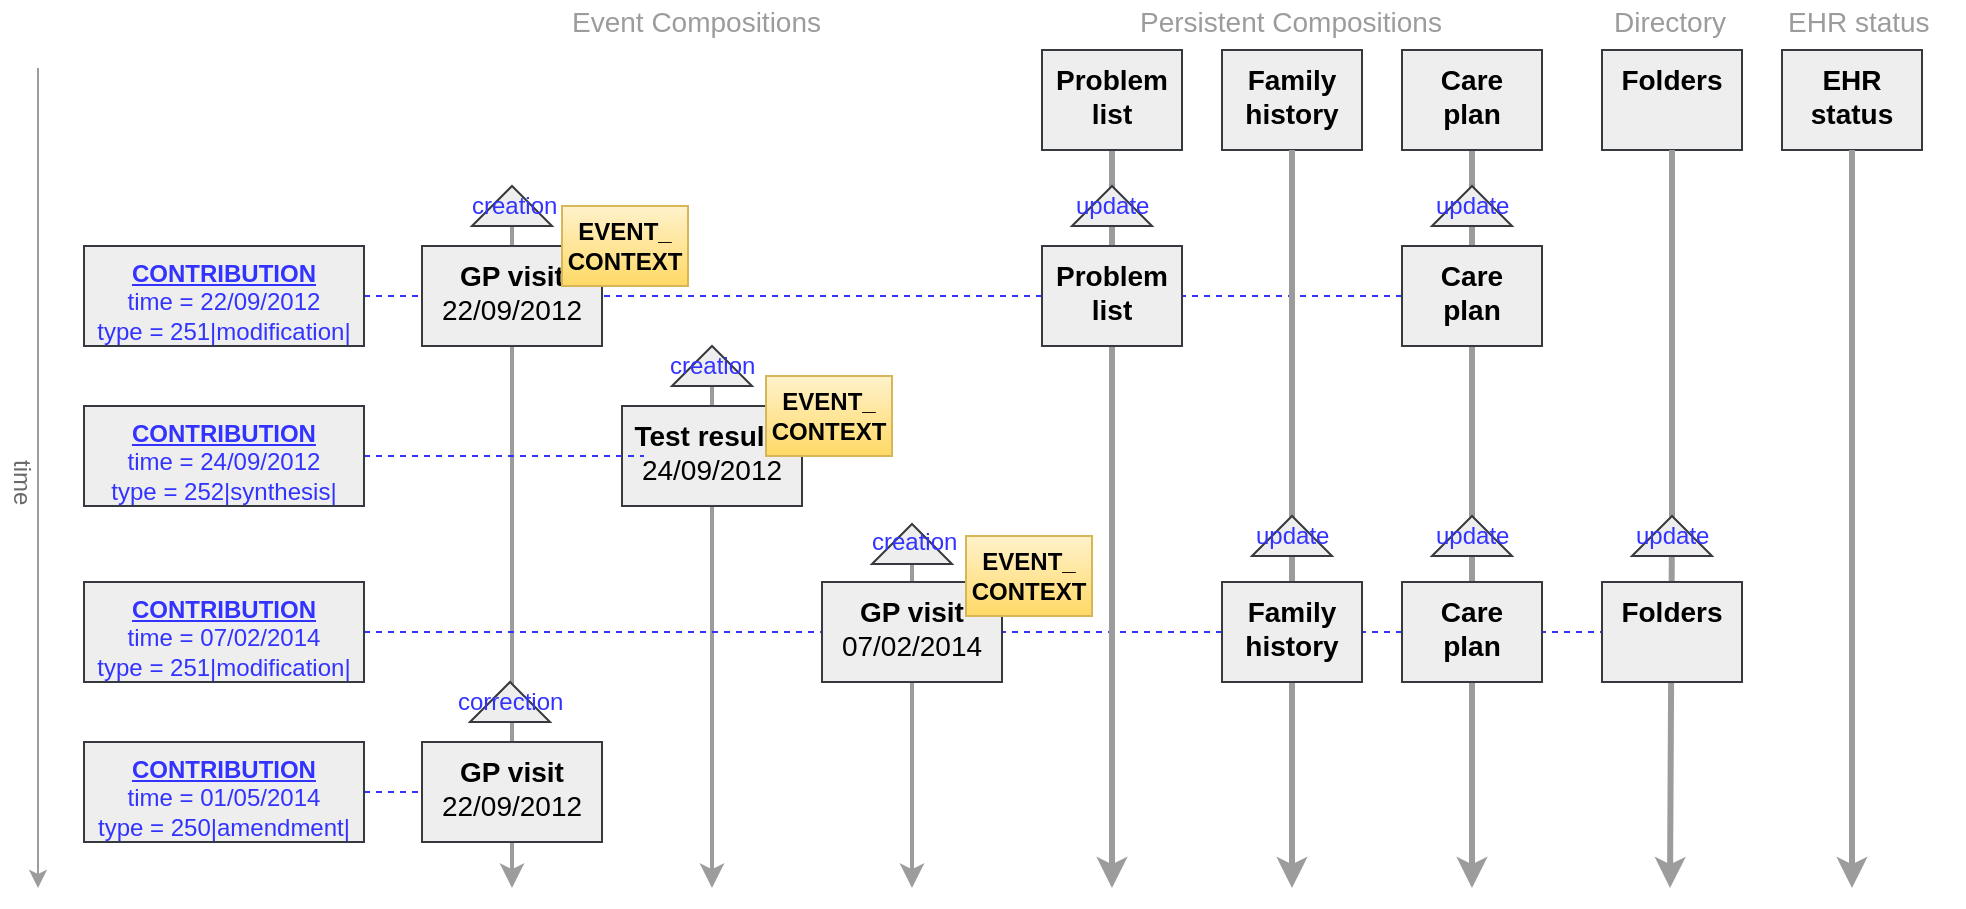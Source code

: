 <mxfile version="12.1.3" type="device" pages="1"><diagram id="a1SSlkNMJl8RM_zxjSbG" name="Page-1"><mxGraphModel dx="1030" dy="705" grid="1" gridSize="10" guides="1" tooltips="1" connect="1" arrows="1" fold="1" page="1" pageScale="1" pageWidth="1169" pageHeight="827" math="0" shadow="0"><root><mxCell id="0"/><mxCell id="1" parent="0"/><mxCell id="bppKK_2gmQRHNSb_QHNx-22" style="edgeStyle=orthogonalEdgeStyle;rounded=0;orthogonalLoop=1;jettySize=auto;html=1;exitX=0;exitY=0.5;exitDx=0;exitDy=0;strokeWidth=2;strokeColor=#9C9C9C;" parent="1" source="bppKK_2gmQRHNSb_QHNx-69" edge="1"><mxGeometry relative="1" as="geometry"><mxPoint x="467" y="450" as="targetPoint"/><mxPoint x="466.5" y="347" as="sourcePoint"/></mxGeometry></mxCell><mxCell id="bppKK_2gmQRHNSb_QHNx-23" style="edgeStyle=orthogonalEdgeStyle;rounded=0;orthogonalLoop=1;jettySize=auto;html=1;exitX=0;exitY=0.5;exitDx=0;exitDy=0;strokeWidth=2;strokeColor=#9C9C9C;" parent="1" source="bppKK_2gmQRHNSb_QHNx-67" edge="1"><mxGeometry relative="1" as="geometry"><mxPoint x="367" y="450" as="targetPoint"/><mxPoint x="367" y="267" as="sourcePoint"/></mxGeometry></mxCell><mxCell id="bppKK_2gmQRHNSb_QHNx-24" style="edgeStyle=orthogonalEdgeStyle;rounded=0;orthogonalLoop=1;jettySize=auto;html=1;strokeWidth=2;strokeColor=#9C9C9C;exitX=0;exitY=0.5;exitDx=0;exitDy=0;" parent="1" source="bppKK_2gmQRHNSb_QHNx-61" edge="1"><mxGeometry relative="1" as="geometry"><mxPoint x="267" y="450" as="targetPoint"/><mxPoint x="210" y="90" as="sourcePoint"/></mxGeometry></mxCell><mxCell id="bppKK_2gmQRHNSb_QHNx-34" style="edgeStyle=orthogonalEdgeStyle;rounded=0;orthogonalLoop=1;jettySize=auto;html=1;exitX=1;exitY=0.5;exitDx=0;exitDy=0;dashed=1;endArrow=none;endFill=0;strokeColor=#3333FF;strokeWidth=1;fontSize=12;" parent="1" source="bppKK_2gmQRHNSb_QHNx-32" edge="1"><mxGeometry relative="1" as="geometry"><mxPoint x="222" y="402" as="targetPoint"/></mxGeometry></mxCell><mxCell id="bppKK_2gmQRHNSb_QHNx-31" style="edgeStyle=orthogonalEdgeStyle;rounded=0;orthogonalLoop=1;jettySize=auto;html=1;exitX=1;exitY=0.5;exitDx=0;exitDy=0;entryX=0;entryY=0.5;entryDx=0;entryDy=0;dashed=1;endArrow=none;endFill=0;strokeColor=#3333FF;strokeWidth=1;fontSize=12;" parent="1" source="bppKK_2gmQRHNSb_QHNx-30" target="bppKK_2gmQRHNSb_QHNx-14" edge="1"><mxGeometry relative="1" as="geometry"><Array as="points"><mxPoint x="443" y="322"/><mxPoint x="443" y="322"/></Array></mxGeometry></mxCell><mxCell id="bppKK_2gmQRHNSb_QHNx-26" style="edgeStyle=orthogonalEdgeStyle;rounded=0;orthogonalLoop=1;jettySize=auto;html=1;exitX=1;exitY=0.5;exitDx=0;exitDy=0;entryX=0;entryY=0.5;entryDx=0;entryDy=0;strokeColor=#3333FF;strokeWidth=1;endArrow=none;endFill=0;dashed=1;" parent="1" source="bppKK_2gmQRHNSb_QHNx-25" target="bppKK_2gmQRHNSb_QHNx-11" edge="1"><mxGeometry relative="1" as="geometry"/></mxCell><mxCell id="bppKK_2gmQRHNSb_QHNx-19" style="edgeStyle=orthogonalEdgeStyle;rounded=0;orthogonalLoop=1;jettySize=auto;html=1;strokeWidth=3;strokeColor=#9C9C9C;exitX=0.5;exitY=1;exitDx=0;exitDy=0;" parent="1" source="bppKK_2gmQRHNSb_QHNx-4" edge="1"><mxGeometry relative="1" as="geometry"><mxPoint x="747" y="450" as="targetPoint"/><mxPoint x="746.5" y="108.5" as="sourcePoint"/></mxGeometry></mxCell><mxCell id="bppKK_2gmQRHNSb_QHNx-16" style="edgeStyle=orthogonalEdgeStyle;rounded=0;orthogonalLoop=1;jettySize=auto;html=1;exitX=0.5;exitY=1;exitDx=0;exitDy=0;strokeWidth=3;strokeColor=#9C9C9C;" parent="1" source="bppKK_2gmQRHNSb_QHNx-1" edge="1"><mxGeometry relative="1" as="geometry"><mxPoint x="567" y="450" as="targetPoint"/></mxGeometry></mxCell><mxCell id="bppKK_2gmQRHNSb_QHNx-1" value="&lt;font&gt;Problem list&lt;/font&gt;" style="rounded=0;whiteSpace=wrap;html=1;fontSize=14;fillColor=#eeeeee;strokeColor=#36393d;verticalAlign=top;fontStyle=1;" parent="1" vertex="1"><mxGeometry x="532" y="31" width="70" height="50" as="geometry"/></mxCell><mxCell id="bppKK_2gmQRHNSb_QHNx-2" value="&lt;font&gt;&lt;b&gt;GP visit&lt;/b&gt;&lt;br&gt;22/09/2012&lt;/font&gt;" style="rounded=0;whiteSpace=wrap;html=1;fontSize=14;fillColor=#eeeeee;strokeColor=#36393d;verticalAlign=top;" parent="1" vertex="1"><mxGeometry x="222" y="129" width="90" height="50" as="geometry"/></mxCell><mxCell id="bppKK_2gmQRHNSb_QHNx-3" value="&lt;font&gt;Family history&lt;/font&gt;" style="rounded=0;whiteSpace=wrap;html=1;fontSize=14;fillColor=#eeeeee;strokeColor=#36393d;verticalAlign=top;fontStyle=1;" parent="1" vertex="1"><mxGeometry x="622" y="31" width="70" height="50" as="geometry"/></mxCell><mxCell id="bppKK_2gmQRHNSb_QHNx-4" value="&lt;font&gt;Care&lt;br&gt;plan&lt;/font&gt;" style="rounded=0;whiteSpace=wrap;html=1;fontSize=14;fillColor=#eeeeee;strokeColor=#36393d;verticalAlign=top;fontStyle=1;" parent="1" vertex="1"><mxGeometry x="712" y="31" width="70" height="50" as="geometry"/></mxCell><mxCell id="bppKK_2gmQRHNSb_QHNx-5" value="&lt;font&gt;Folders&lt;/font&gt;" style="rounded=0;whiteSpace=wrap;html=1;fontSize=14;fillColor=#eeeeee;strokeColor=#36393d;verticalAlign=top;fontStyle=1;" parent="1" vertex="1"><mxGeometry x="812" y="31" width="70" height="50" as="geometry"/></mxCell><mxCell id="bppKK_2gmQRHNSb_QHNx-6" value="&lt;font&gt;EHR status&lt;/font&gt;" style="rounded=0;whiteSpace=wrap;html=1;fontSize=14;fillColor=#eeeeee;strokeColor=#36393d;verticalAlign=top;fontStyle=1;" parent="1" vertex="1"><mxGeometry x="902" y="31" width="70" height="50" as="geometry"/></mxCell><mxCell id="bppKK_2gmQRHNSb_QHNx-7" value="&lt;font&gt;&lt;b&gt;Test results&lt;/b&gt;&lt;br&gt;24/09/2012&lt;/font&gt;" style="rounded=0;whiteSpace=wrap;html=1;fontSize=14;fillColor=#eeeeee;strokeColor=#36393d;verticalAlign=top;" parent="1" vertex="1"><mxGeometry x="322" y="209" width="90" height="50" as="geometry"/></mxCell><mxCell id="bppKK_2gmQRHNSb_QHNx-9" value="&lt;font&gt;&lt;b&gt;GP visit&lt;/b&gt;&lt;br&gt;07/02/2014&lt;/font&gt;" style="rounded=0;whiteSpace=wrap;html=1;fontSize=14;fillColor=#eeeeee;strokeColor=#36393d;verticalAlign=top;" parent="1" vertex="1"><mxGeometry x="422" y="297" width="90" height="50" as="geometry"/></mxCell><mxCell id="bppKK_2gmQRHNSb_QHNx-10" value="&lt;font&gt;Problem list&lt;/font&gt;" style="rounded=0;whiteSpace=wrap;html=1;fontSize=14;fillColor=#eeeeee;strokeColor=#36393d;verticalAlign=top;fontStyle=1;" parent="1" vertex="1"><mxGeometry x="532" y="129" width="70" height="50" as="geometry"/></mxCell><mxCell id="bppKK_2gmQRHNSb_QHNx-11" value="&lt;font&gt;Care&lt;br&gt;plan&lt;/font&gt;" style="rounded=0;whiteSpace=wrap;html=1;fontSize=14;fillColor=#eeeeee;strokeColor=#36393d;verticalAlign=top;fontStyle=1;" parent="1" vertex="1"><mxGeometry x="712" y="129" width="70" height="50" as="geometry"/></mxCell><mxCell id="bppKK_2gmQRHNSb_QHNx-13" value="&lt;font&gt;Care&lt;br&gt;plan&lt;/font&gt;" style="rounded=0;whiteSpace=wrap;html=1;fontSize=14;fillColor=#eeeeee;strokeColor=#36393d;verticalAlign=top;fontStyle=1;" parent="1" vertex="1"><mxGeometry x="712" y="297" width="70" height="50" as="geometry"/></mxCell><mxCell id="bppKK_2gmQRHNSb_QHNx-18" style="edgeStyle=orthogonalEdgeStyle;rounded=0;orthogonalLoop=1;jettySize=auto;html=1;strokeWidth=3;strokeColor=#9C9C9C;exitX=0.5;exitY=1;exitDx=0;exitDy=0;" parent="1" source="bppKK_2gmQRHNSb_QHNx-3" edge="1"><mxGeometry relative="1" as="geometry"><mxPoint x="657" y="450" as="targetPoint"/><mxPoint x="652" y="109" as="sourcePoint"/></mxGeometry></mxCell><mxCell id="bppKK_2gmQRHNSb_QHNx-12" value="&lt;font&gt;Family history&lt;/font&gt;" style="rounded=0;whiteSpace=wrap;html=1;fontSize=14;fillColor=#eeeeee;strokeColor=#36393d;verticalAlign=top;fontStyle=1;" parent="1" vertex="1"><mxGeometry x="622" y="297" width="70" height="50" as="geometry"/></mxCell><mxCell id="bppKK_2gmQRHNSb_QHNx-20" style="edgeStyle=orthogonalEdgeStyle;rounded=0;orthogonalLoop=1;jettySize=auto;html=1;strokeWidth=3;strokeColor=#9C9C9C;exitX=0.5;exitY=1;exitDx=0;exitDy=0;" parent="1" source="bppKK_2gmQRHNSb_QHNx-5" edge="1"><mxGeometry relative="1" as="geometry"><mxPoint x="846" y="450" as="targetPoint"/><mxPoint x="846" y="108" as="sourcePoint"/></mxGeometry></mxCell><mxCell id="bppKK_2gmQRHNSb_QHNx-14" value="&lt;font&gt;Folders&lt;/font&gt;" style="rounded=0;whiteSpace=wrap;html=1;fontSize=14;fillColor=#eeeeee;strokeColor=#36393d;verticalAlign=top;fontStyle=1;" parent="1" vertex="1"><mxGeometry x="812" y="297" width="70" height="50" as="geometry"/></mxCell><mxCell id="bppKK_2gmQRHNSb_QHNx-21" style="edgeStyle=orthogonalEdgeStyle;rounded=0;orthogonalLoop=1;jettySize=auto;html=1;strokeWidth=3;strokeColor=#9C9C9C;exitX=0.5;exitY=1;exitDx=0;exitDy=0;" parent="1" source="bppKK_2gmQRHNSb_QHNx-6" edge="1"><mxGeometry relative="1" as="geometry"><mxPoint x="937" y="450" as="targetPoint"/><mxPoint x="857" y="118" as="sourcePoint"/></mxGeometry></mxCell><mxCell id="bppKK_2gmQRHNSb_QHNx-15" value="&lt;font&gt;&lt;b&gt;GP visit&lt;/b&gt;&lt;br&gt;22/09/2012&lt;/font&gt;" style="rounded=0;whiteSpace=wrap;html=1;fontSize=14;fillColor=#eeeeee;strokeColor=#36393d;verticalAlign=top;" parent="1" vertex="1"><mxGeometry x="222" y="377" width="90" height="50" as="geometry"/></mxCell><mxCell id="bppKK_2gmQRHNSb_QHNx-25" value="&lt;font color=&quot;#3333ff&quot; style=&quot;font-size: 12px&quot;&gt;&lt;b style=&quot;font-size: 12px&quot;&gt;&lt;u style=&quot;font-size: 12px&quot;&gt;CONTRIBUTION&lt;/u&gt;&lt;br style=&quot;font-size: 12px&quot;&gt;&lt;/b&gt;time = 22/09/2012&lt;br style=&quot;font-size: 12px&quot;&gt;type = 251|modification|&lt;br style=&quot;font-size: 12px&quot;&gt;&lt;/font&gt;" style="rounded=0;whiteSpace=wrap;html=1;fontSize=12;fillColor=#eeeeee;strokeColor=#36393d;verticalAlign=top;" parent="1" vertex="1"><mxGeometry x="53" y="129" width="140" height="50" as="geometry"/></mxCell><mxCell id="bppKK_2gmQRHNSb_QHNx-29" style="edgeStyle=orthogonalEdgeStyle;rounded=0;orthogonalLoop=1;jettySize=auto;html=1;exitX=1;exitY=0.5;exitDx=0;exitDy=0;dashed=1;endArrow=none;endFill=0;strokeColor=#3333FF;strokeWidth=1;fontSize=12;" parent="1" source="bppKK_2gmQRHNSb_QHNx-28" edge="1"><mxGeometry relative="1" as="geometry"><mxPoint x="333" y="234" as="targetPoint"/></mxGeometry></mxCell><mxCell id="bppKK_2gmQRHNSb_QHNx-28" value="&lt;font color=&quot;#3333ff&quot;&gt;&lt;b style=&quot;font-size: 12px&quot;&gt;&lt;u style=&quot;font-size: 12px&quot;&gt;CONTRIBUTION&lt;/u&gt;&lt;br style=&quot;font-size: 12px&quot;&gt;&lt;/b&gt;time = 24/09/2012&lt;br style=&quot;font-size: 12px&quot;&gt;type = 252|synthesis|&lt;br style=&quot;font-size: 12px&quot;&gt;&lt;/font&gt;" style="rounded=0;whiteSpace=wrap;html=1;fontSize=12;fillColor=#eeeeee;strokeColor=#36393d;verticalAlign=top;" parent="1" vertex="1"><mxGeometry x="53" y="209" width="140" height="50" as="geometry"/></mxCell><mxCell id="bppKK_2gmQRHNSb_QHNx-30" value="&lt;font color=&quot;#3333ff&quot;&gt;&lt;b style=&quot;font-size: 12px&quot;&gt;&lt;u style=&quot;font-size: 12px&quot;&gt;CONTRIBUTION&lt;/u&gt;&lt;br style=&quot;font-size: 12px&quot;&gt;&lt;/b&gt;time = 07/02/2014&lt;br style=&quot;font-size: 12px&quot;&gt;type = 251|modification|&lt;br style=&quot;font-size: 12px&quot;&gt;&lt;/font&gt;" style="rounded=0;whiteSpace=wrap;html=1;fontSize=12;fillColor=#eeeeee;strokeColor=#36393d;verticalAlign=top;" parent="1" vertex="1"><mxGeometry x="53" y="297" width="140" height="50" as="geometry"/></mxCell><mxCell id="bppKK_2gmQRHNSb_QHNx-32" value="&lt;font color=&quot;#3333ff&quot;&gt;&lt;b style=&quot;font-size: 12px&quot;&gt;&lt;u style=&quot;font-size: 12px&quot;&gt;CONTRIBUTION&lt;/u&gt;&lt;br style=&quot;font-size: 12px&quot;&gt;&lt;/b&gt;time = 01/05/2014&lt;br style=&quot;font-size: 12px&quot;&gt;type = 250|amendment|&lt;br style=&quot;font-size: 12px&quot;&gt;&lt;/font&gt;" style="rounded=0;whiteSpace=wrap;html=1;fontSize=12;fillColor=#eeeeee;strokeColor=#36393d;verticalAlign=top;" parent="1" vertex="1"><mxGeometry x="53" y="377" width="140" height="50" as="geometry"/></mxCell><mxCell id="bppKK_2gmQRHNSb_QHNx-36" style="edgeStyle=orthogonalEdgeStyle;rounded=0;orthogonalLoop=1;jettySize=auto;html=1;strokeWidth=1;strokeColor=#9C9C9C;" parent="1" edge="1"><mxGeometry relative="1" as="geometry"><mxPoint x="30" y="450" as="targetPoint"/><mxPoint x="30" y="40" as="sourcePoint"/></mxGeometry></mxCell><mxCell id="bppKK_2gmQRHNSb_QHNx-37" value="time" style="text;html=1;resizable=0;points=[];autosize=1;align=left;verticalAlign=top;spacingTop=-4;fontSize=12;rotation=90;fontColor=#696969;" parent="1" vertex="1"><mxGeometry x="2" y="244" width="40" height="20" as="geometry"/></mxCell><mxCell id="bppKK_2gmQRHNSb_QHNx-38" value="" style="triangle;whiteSpace=wrap;html=1;fontSize=12;rotation=-90;fillColor=#eeeeee;strokeColor=#36393d;" parent="1" vertex="1"><mxGeometry x="256" y="337" width="20" height="40" as="geometry"/></mxCell><mxCell id="bppKK_2gmQRHNSb_QHNx-39" value="correction" style="text;html=1;resizable=0;points=[];autosize=1;align=left;verticalAlign=top;spacingTop=-4;fontSize=12;fontColor=#3333FF;" parent="1" vertex="1"><mxGeometry x="238" y="347" width="70" height="20" as="geometry"/></mxCell><mxCell id="bppKK_2gmQRHNSb_QHNx-42" value="" style="triangle;whiteSpace=wrap;html=1;fontSize=12;rotation=-90;fillColor=#eeeeee;strokeColor=#36393d;" parent="1" vertex="1"><mxGeometry x="647" y="254" width="20" height="40" as="geometry"/></mxCell><mxCell id="bppKK_2gmQRHNSb_QHNx-43" value="update" style="text;html=1;resizable=0;points=[];autosize=1;align=left;verticalAlign=top;spacingTop=-4;fontSize=12;fontColor=#3333FF;" parent="1" vertex="1"><mxGeometry x="637" y="264" width="50" height="20" as="geometry"/></mxCell><mxCell id="bppKK_2gmQRHNSb_QHNx-45" value="" style="triangle;whiteSpace=wrap;html=1;fontSize=12;rotation=-90;fillColor=#eeeeee;strokeColor=#36393d;" parent="1" vertex="1"><mxGeometry x="737" y="254" width="20" height="40" as="geometry"/></mxCell><mxCell id="bppKK_2gmQRHNSb_QHNx-46" value="update" style="text;html=1;resizable=0;points=[];autosize=1;align=left;verticalAlign=top;spacingTop=-4;fontSize=12;fontColor=#3333FF;" parent="1" vertex="1"><mxGeometry x="727" y="264" width="50" height="20" as="geometry"/></mxCell><mxCell id="bppKK_2gmQRHNSb_QHNx-47" value="" style="triangle;whiteSpace=wrap;html=1;fontSize=12;rotation=-90;fillColor=#eeeeee;strokeColor=#36393d;" parent="1" vertex="1"><mxGeometry x="837" y="254" width="20" height="40" as="geometry"/></mxCell><mxCell id="bppKK_2gmQRHNSb_QHNx-48" value="update" style="text;html=1;resizable=0;points=[];autosize=1;align=left;verticalAlign=top;spacingTop=-4;fontSize=12;fontColor=#3333FF;" parent="1" vertex="1"><mxGeometry x="827" y="264" width="50" height="20" as="geometry"/></mxCell><mxCell id="bppKK_2gmQRHNSb_QHNx-53" value="" style="triangle;whiteSpace=wrap;html=1;fontSize=12;rotation=-90;fillColor=#eeeeee;strokeColor=#36393d;" parent="1" vertex="1"><mxGeometry x="557" y="89" width="20" height="40" as="geometry"/></mxCell><mxCell id="bppKK_2gmQRHNSb_QHNx-54" value="update" style="text;html=1;resizable=0;points=[];autosize=1;align=left;verticalAlign=top;spacingTop=-4;fontSize=12;fontColor=#3333FF;" parent="1" vertex="1"><mxGeometry x="547" y="99" width="50" height="20" as="geometry"/></mxCell><mxCell id="bppKK_2gmQRHNSb_QHNx-55" value="" style="triangle;whiteSpace=wrap;html=1;fontSize=12;rotation=-90;fillColor=#eeeeee;strokeColor=#36393d;" parent="1" vertex="1"><mxGeometry x="737" y="89" width="20" height="40" as="geometry"/></mxCell><mxCell id="bppKK_2gmQRHNSb_QHNx-56" value="update" style="text;html=1;resizable=0;points=[];autosize=1;align=left;verticalAlign=top;spacingTop=-4;fontSize=12;fontColor=#3333FF;" parent="1" vertex="1"><mxGeometry x="727" y="99" width="50" height="20" as="geometry"/></mxCell><mxCell id="bppKK_2gmQRHNSb_QHNx-57" value="Event Compositions" style="text;html=1;resizable=0;points=[];autosize=1;align=left;verticalAlign=top;spacingTop=-4;fontSize=14;fontColor=#9C9C9C;" parent="1" vertex="1"><mxGeometry x="295" y="6" width="120" height="20" as="geometry"/></mxCell><mxCell id="bppKK_2gmQRHNSb_QHNx-58" value="Persistent Compositions" style="text;html=1;resizable=0;points=[];autosize=1;align=left;verticalAlign=top;spacingTop=-4;fontSize=14;fontColor=#9C9C9C;" parent="1" vertex="1"><mxGeometry x="579" y="6" width="170" height="20" as="geometry"/></mxCell><mxCell id="bppKK_2gmQRHNSb_QHNx-59" value="Directory" style="text;html=1;resizable=0;points=[];autosize=1;align=left;verticalAlign=top;spacingTop=-4;fontSize=14;fontColor=#9C9C9C;" parent="1" vertex="1"><mxGeometry x="816" y="6" width="70" height="20" as="geometry"/></mxCell><mxCell id="bppKK_2gmQRHNSb_QHNx-60" value="EHR status" style="text;html=1;resizable=0;points=[];autosize=1;align=left;verticalAlign=top;spacingTop=-4;fontSize=14;fontColor=#9C9C9C;" parent="1" vertex="1"><mxGeometry x="903" y="6" width="90" height="20" as="geometry"/></mxCell><mxCell id="bppKK_2gmQRHNSb_QHNx-61" value="" style="triangle;whiteSpace=wrap;html=1;fontSize=12;rotation=-90;fillColor=#eeeeee;strokeColor=#36393d;" parent="1" vertex="1"><mxGeometry x="257" y="89" width="20" height="40" as="geometry"/></mxCell><mxCell id="bppKK_2gmQRHNSb_QHNx-62" value="creation" style="text;html=1;resizable=0;points=[];autosize=1;align=left;verticalAlign=top;spacingTop=-4;fontSize=12;fontColor=#3333FF;" parent="1" vertex="1"><mxGeometry x="245" y="99" width="60" height="20" as="geometry"/></mxCell><mxCell id="bppKK_2gmQRHNSb_QHNx-67" value="" style="triangle;whiteSpace=wrap;html=1;fontSize=12;rotation=-90;fillColor=#eeeeee;strokeColor=#36393d;" parent="1" vertex="1"><mxGeometry x="357" y="169" width="20" height="40" as="geometry"/></mxCell><mxCell id="bppKK_2gmQRHNSb_QHNx-68" value="creation" style="text;html=1;resizable=0;points=[];autosize=1;align=left;verticalAlign=top;spacingTop=-4;fontSize=12;fontColor=#3333FF;" parent="1" vertex="1"><mxGeometry x="344" y="179" width="60" height="20" as="geometry"/></mxCell><mxCell id="bppKK_2gmQRHNSb_QHNx-69" value="" style="triangle;whiteSpace=wrap;html=1;fontSize=12;rotation=-90;fillColor=#eeeeee;strokeColor=#36393d;" parent="1" vertex="1"><mxGeometry x="457" y="258" width="20" height="40" as="geometry"/></mxCell><mxCell id="bppKK_2gmQRHNSb_QHNx-70" value="creation" style="text;html=1;resizable=0;points=[];autosize=1;align=left;verticalAlign=top;spacingTop=-4;fontSize=12;fontColor=#3333FF;" parent="1" vertex="1"><mxGeometry x="445" y="267" width="60" height="20" as="geometry"/></mxCell><mxCell id="qWT6h73FnsNMZK7xZE0H-2" value="EVENT_&lt;br&gt;CONTEXT" style="rounded=0;whiteSpace=wrap;html=1;fontSize=12;fillColor=#fff2cc;strokeColor=#d6b656;gradientColor=#ffd966;fontStyle=1" vertex="1" parent="1"><mxGeometry x="292" y="109" width="63" height="40" as="geometry"/></mxCell><mxCell id="qWT6h73FnsNMZK7xZE0H-3" value="EVENT_&lt;br&gt;CONTEXT" style="rounded=0;whiteSpace=wrap;html=1;fontSize=12;fillColor=#fff2cc;strokeColor=#d6b656;gradientColor=#ffd966;fontStyle=1" vertex="1" parent="1"><mxGeometry x="394" y="194" width="63" height="40" as="geometry"/></mxCell><mxCell id="qWT6h73FnsNMZK7xZE0H-4" value="EVENT_&lt;br&gt;CONTEXT" style="rounded=0;whiteSpace=wrap;html=1;fontSize=12;fillColor=#fff2cc;strokeColor=#d6b656;gradientColor=#ffd966;fontStyle=1" vertex="1" parent="1"><mxGeometry x="494" y="274" width="63" height="40" as="geometry"/></mxCell></root></mxGraphModel></diagram></mxfile>
